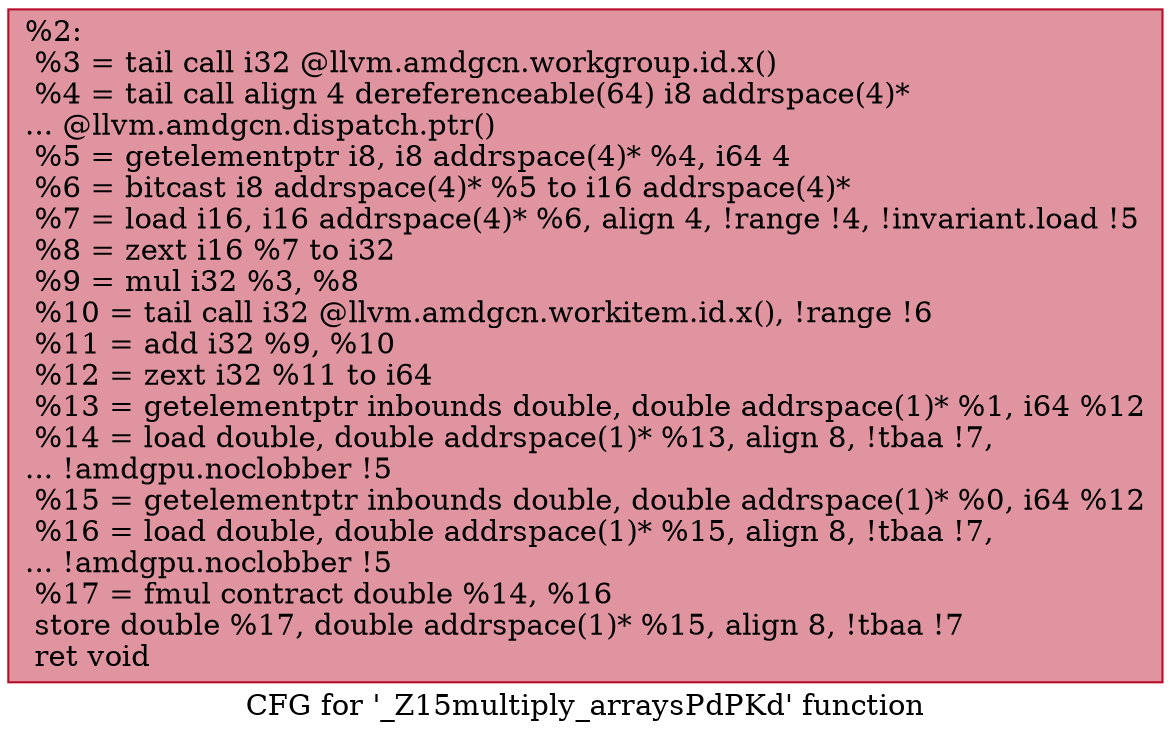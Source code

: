 digraph "CFG for '_Z15multiply_arraysPdPKd' function" {
	label="CFG for '_Z15multiply_arraysPdPKd' function";

	Node0x458cf80 [shape=record,color="#b70d28ff", style=filled, fillcolor="#b70d2870",label="{%2:\l  %3 = tail call i32 @llvm.amdgcn.workgroup.id.x()\l  %4 = tail call align 4 dereferenceable(64) i8 addrspace(4)*\l... @llvm.amdgcn.dispatch.ptr()\l  %5 = getelementptr i8, i8 addrspace(4)* %4, i64 4\l  %6 = bitcast i8 addrspace(4)* %5 to i16 addrspace(4)*\l  %7 = load i16, i16 addrspace(4)* %6, align 4, !range !4, !invariant.load !5\l  %8 = zext i16 %7 to i32\l  %9 = mul i32 %3, %8\l  %10 = tail call i32 @llvm.amdgcn.workitem.id.x(), !range !6\l  %11 = add i32 %9, %10\l  %12 = zext i32 %11 to i64\l  %13 = getelementptr inbounds double, double addrspace(1)* %1, i64 %12\l  %14 = load double, double addrspace(1)* %13, align 8, !tbaa !7,\l... !amdgpu.noclobber !5\l  %15 = getelementptr inbounds double, double addrspace(1)* %0, i64 %12\l  %16 = load double, double addrspace(1)* %15, align 8, !tbaa !7,\l... !amdgpu.noclobber !5\l  %17 = fmul contract double %14, %16\l  store double %17, double addrspace(1)* %15, align 8, !tbaa !7\l  ret void\l}"];
}
